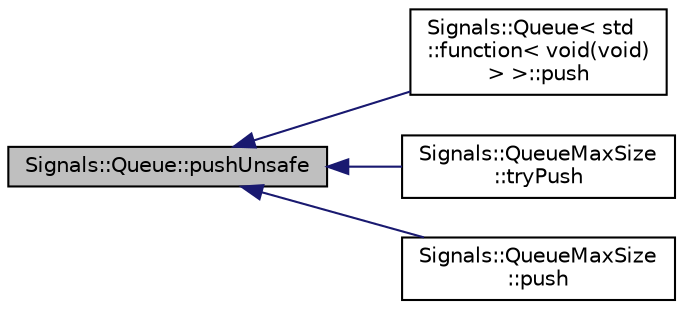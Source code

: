 digraph "Signals::Queue::pushUnsafe"
{
 // INTERACTIVE_SVG=YES
  edge [fontname="Helvetica",fontsize="10",labelfontname="Helvetica",labelfontsize="10"];
  node [fontname="Helvetica",fontsize="10",shape=record];
  rankdir="LR";
  Node1 [label="Signals::Queue::pushUnsafe",height=0.2,width=0.4,color="black", fillcolor="grey75", style="filled", fontcolor="black"];
  Node1 -> Node2 [dir="back",color="midnightblue",fontsize="10",style="solid",fontname="Helvetica"];
  Node2 [label="Signals::Queue\< std\l::function\< void(void)\l\> \>::push",height=0.2,width=0.4,color="black", fillcolor="white", style="filled",URL="$class_signals_1_1_queue.html#a255cde8d1c278bd8a83de77148e8218f"];
  Node1 -> Node3 [dir="back",color="midnightblue",fontsize="10",style="solid",fontname="Helvetica"];
  Node3 [label="Signals::QueueMaxSize\l::tryPush",height=0.2,width=0.4,color="black", fillcolor="white", style="filled",URL="$class_signals_1_1_queue_max_size.html#ae2ecfc2efd83ffe9baeaba7433e9e50d"];
  Node1 -> Node4 [dir="back",color="midnightblue",fontsize="10",style="solid",fontname="Helvetica"];
  Node4 [label="Signals::QueueMaxSize\l::push",height=0.2,width=0.4,color="black", fillcolor="white", style="filled",URL="$class_signals_1_1_queue_max_size.html#a0894d2f80cc280d60e2e1ae02c8cddbb"];
}
